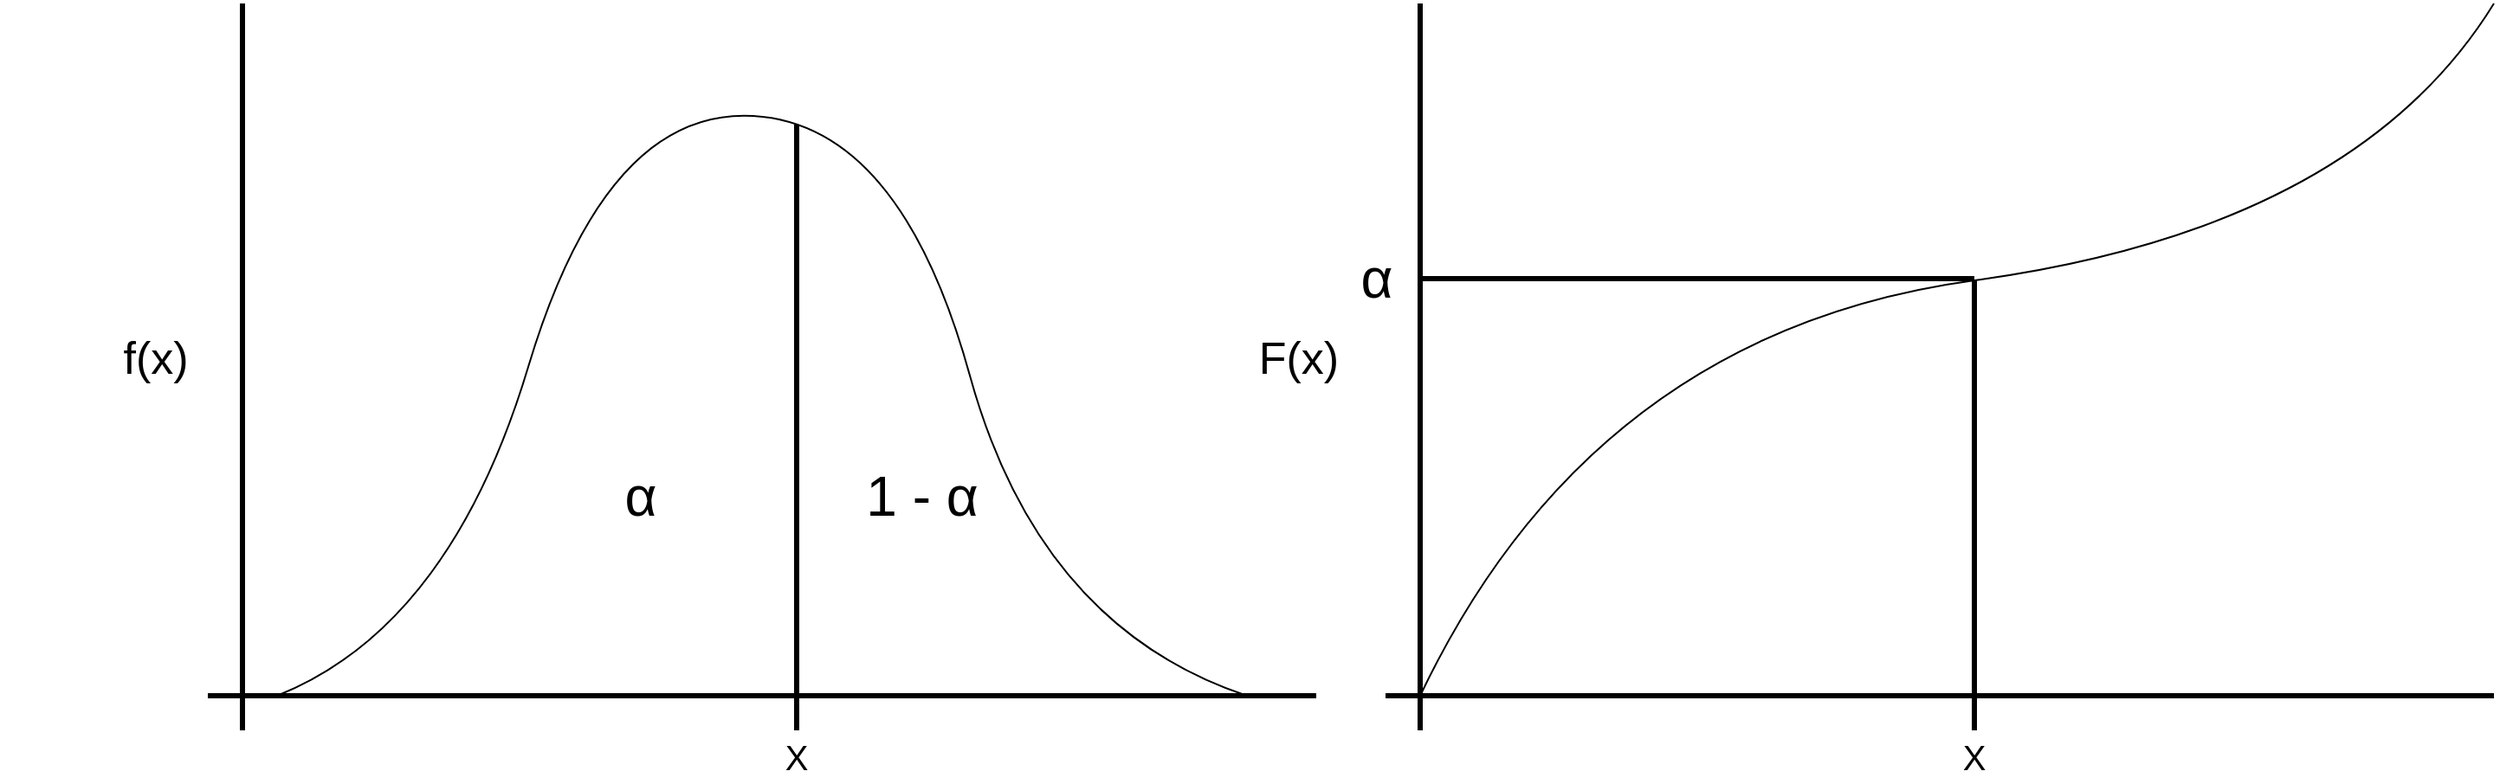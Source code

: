 <mxfile>
    <diagram id="tp7i798CPAAbAQ2gAFw9" name="Page-1">
        <mxGraphModel dx="3158" dy="2586" grid="1" gridSize="10" guides="1" tooltips="1" connect="1" arrows="1" fold="1" page="1" pageScale="1" pageWidth="850" pageHeight="1100" math="0" shadow="0">
            <root>
                <mxCell id="0"/>
                <mxCell id="1" parent="0"/>
                <mxCell id="2" value="" style="endArrow=none;html=1;curved=1;" edge="1" parent="1">
                    <mxGeometry width="50" height="50" relative="1" as="geometry">
                        <mxPoint x="40" y="480" as="sourcePoint"/>
                        <mxPoint x="600" y="480" as="targetPoint"/>
                        <Array as="points">
                            <mxPoint x="140" y="440"/>
                            <mxPoint x="230" y="140"/>
                            <mxPoint x="400" y="150"/>
                            <mxPoint x="480" y="440"/>
                        </Array>
                    </mxGeometry>
                </mxCell>
                <mxCell id="3" value="" style="endArrow=none;html=1;curved=1;strokeWidth=3;" edge="1" parent="1">
                    <mxGeometry width="50" height="50" relative="1" as="geometry">
                        <mxPoint x="640" y="480" as="sourcePoint"/>
                        <mxPoint y="480" as="targetPoint"/>
                    </mxGeometry>
                </mxCell>
                <mxCell id="4" value="" style="endArrow=none;html=1;curved=1;strokeWidth=3;" edge="1" parent="1">
                    <mxGeometry width="50" height="50" relative="1" as="geometry">
                        <mxPoint x="20" y="80.0" as="sourcePoint"/>
                        <mxPoint x="20" y="500" as="targetPoint"/>
                    </mxGeometry>
                </mxCell>
                <mxCell id="6" value="" style="endArrow=none;html=1;curved=1;strokeWidth=3;" edge="1" parent="1">
                    <mxGeometry width="50" height="50" relative="1" as="geometry">
                        <mxPoint x="340" y="150" as="sourcePoint"/>
                        <mxPoint x="340" y="500" as="targetPoint"/>
                    </mxGeometry>
                </mxCell>
                <mxCell id="9" value="X" style="text;html=1;strokeColor=none;fillColor=none;align=center;verticalAlign=middle;whiteSpace=wrap;rounded=0;fontSize=20;" vertex="1" parent="1">
                    <mxGeometry x="320" y="500" width="40" height="30" as="geometry"/>
                </mxCell>
                <mxCell id="10" value="f(x)" style="text;html=1;strokeColor=none;fillColor=none;align=center;verticalAlign=middle;whiteSpace=wrap;rounded=0;fontSize=26;" vertex="1" parent="1">
                    <mxGeometry x="-120" y="270" width="180" height="30" as="geometry"/>
                </mxCell>
                <mxCell id="15" value="α" style="text;html=1;strokeColor=none;fillColor=none;align=center;verticalAlign=middle;whiteSpace=wrap;rounded=0;fontSize=32;" vertex="1" parent="1">
                    <mxGeometry x="225" y="350" width="50" height="30" as="geometry"/>
                </mxCell>
                <mxCell id="16" value="1 -&amp;nbsp;α" style="text;html=1;strokeColor=none;fillColor=none;align=center;verticalAlign=middle;whiteSpace=wrap;rounded=0;fontSize=32;" vertex="1" parent="1">
                    <mxGeometry x="375" y="350" width="75" height="30" as="geometry"/>
                </mxCell>
                <mxCell id="18" value="" style="endArrow=none;html=1;curved=1;strokeWidth=3;" edge="1" parent="1">
                    <mxGeometry width="50" height="50" relative="1" as="geometry">
                        <mxPoint x="1320.0" y="480" as="sourcePoint"/>
                        <mxPoint x="680" y="480" as="targetPoint"/>
                    </mxGeometry>
                </mxCell>
                <mxCell id="19" value="" style="endArrow=none;html=1;curved=1;strokeWidth=3;" edge="1" parent="1">
                    <mxGeometry width="50" height="50" relative="1" as="geometry">
                        <mxPoint x="700" y="80" as="sourcePoint"/>
                        <mxPoint x="700" y="500" as="targetPoint"/>
                    </mxGeometry>
                </mxCell>
                <mxCell id="20" value="" style="endArrow=none;html=1;curved=1;strokeWidth=3;" edge="1" parent="1">
                    <mxGeometry width="50" height="50" relative="1" as="geometry">
                        <mxPoint x="1020" y="240" as="sourcePoint"/>
                        <mxPoint x="1020.0" y="500" as="targetPoint"/>
                    </mxGeometry>
                </mxCell>
                <mxCell id="21" value="X" style="text;html=1;strokeColor=none;fillColor=none;align=center;verticalAlign=middle;whiteSpace=wrap;rounded=0;fontSize=20;" vertex="1" parent="1">
                    <mxGeometry x="1000" y="500" width="40" height="30" as="geometry"/>
                </mxCell>
                <mxCell id="22" value="F(x)" style="text;html=1;strokeColor=none;fillColor=none;align=center;verticalAlign=middle;whiteSpace=wrap;rounded=0;fontSize=26;" vertex="1" parent="1">
                    <mxGeometry x="540" y="270" width="180" height="30" as="geometry"/>
                </mxCell>
                <mxCell id="23" value="α" style="text;html=1;strokeColor=none;fillColor=none;align=center;verticalAlign=middle;whiteSpace=wrap;rounded=0;fontSize=32;" vertex="1" parent="1">
                    <mxGeometry x="650" y="224" width="50" height="30" as="geometry"/>
                </mxCell>
                <mxCell id="25" value="" style="endArrow=none;html=1;fontSize=26;curved=1;" edge="1" parent="1">
                    <mxGeometry width="50" height="50" relative="1" as="geometry">
                        <mxPoint x="700" y="480" as="sourcePoint"/>
                        <mxPoint x="1320" y="80" as="targetPoint"/>
                        <Array as="points">
                            <mxPoint x="800" y="270"/>
                            <mxPoint x="1240" y="210"/>
                        </Array>
                    </mxGeometry>
                </mxCell>
                <mxCell id="26" value="" style="endArrow=none;html=1;curved=1;strokeWidth=3;exitX=1;exitY=0.5;exitDx=0;exitDy=0;" edge="1" parent="1" source="23">
                    <mxGeometry width="50" height="50" relative="1" as="geometry">
                        <mxPoint x="1030.0" y="160" as="sourcePoint"/>
                        <mxPoint x="1020" y="239" as="targetPoint"/>
                    </mxGeometry>
                </mxCell>
            </root>
        </mxGraphModel>
    </diagram>
</mxfile>